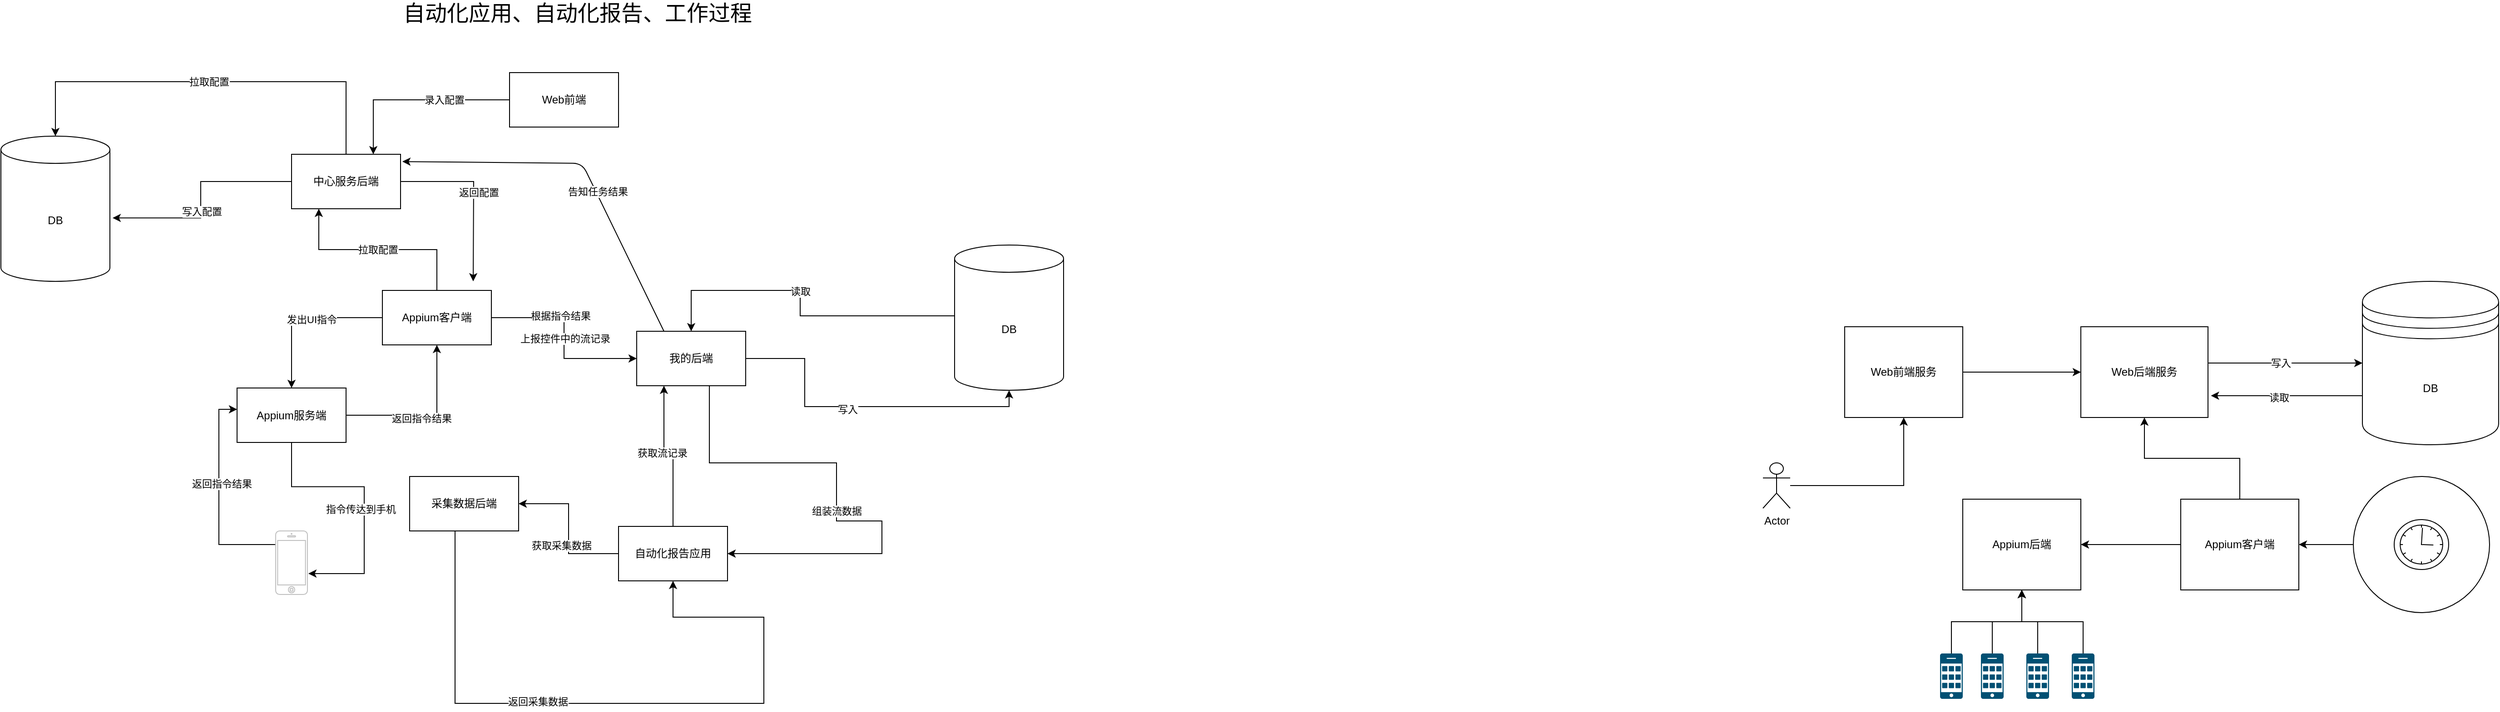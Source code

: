 <mxfile version="13.8.3" type="github">
  <diagram id="W0PIrgdUMLI96M_QNtbx" name="Page-1">
    <mxGraphModel dx="3657" dy="1694" grid="1" gridSize="10" guides="1" tooltips="1" connect="1" arrows="1" fold="1" page="1" pageScale="1" pageWidth="827" pageHeight="1169" math="0" shadow="0">
      <root>
        <mxCell id="0" />
        <mxCell id="1" parent="0" />
        <mxCell id="cEMwxvn-d5G1xKP16MCN-55" style="edgeStyle=orthogonalEdgeStyle;rounded=0;orthogonalLoop=1;jettySize=auto;html=1;entryX=0;entryY=0.5;entryDx=0;entryDy=0;" parent="1" source="cEMwxvn-d5G1xKP16MCN-1" target="cEMwxvn-d5G1xKP16MCN-2" edge="1">
          <mxGeometry relative="1" as="geometry" />
        </mxCell>
        <mxCell id="cEMwxvn-d5G1xKP16MCN-1" value="Web前端服务" style="rounded=0;whiteSpace=wrap;html=1;" parent="1" vertex="1">
          <mxGeometry x="90" y="70" width="130" height="100" as="geometry" />
        </mxCell>
        <mxCell id="cEMwxvn-d5G1xKP16MCN-2" value="Web后端服务" style="rounded=0;whiteSpace=wrap;html=1;" parent="1" vertex="1">
          <mxGeometry x="350" y="70" width="140" height="100" as="geometry" />
        </mxCell>
        <mxCell id="cEMwxvn-d5G1xKP16MCN-3" value="DB" style="shape=datastore;whiteSpace=wrap;html=1;" parent="1" vertex="1">
          <mxGeometry x="660" y="20" width="150" height="180" as="geometry" />
        </mxCell>
        <mxCell id="cEMwxvn-d5G1xKP16MCN-15" value="Appium后端" style="rounded=0;whiteSpace=wrap;html=1;" parent="1" vertex="1">
          <mxGeometry x="220" y="260" width="130" height="100" as="geometry" />
        </mxCell>
        <mxCell id="cEMwxvn-d5G1xKP16MCN-53" value="" style="edgeStyle=orthogonalEdgeStyle;rounded=0;orthogonalLoop=1;jettySize=auto;html=1;" parent="1" source="cEMwxvn-d5G1xKP16MCN-16" target="cEMwxvn-d5G1xKP16MCN-15" edge="1">
          <mxGeometry relative="1" as="geometry" />
        </mxCell>
        <mxCell id="cEMwxvn-d5G1xKP16MCN-54" value="" style="edgeStyle=orthogonalEdgeStyle;rounded=0;orthogonalLoop=1;jettySize=auto;html=1;" parent="1" source="cEMwxvn-d5G1xKP16MCN-16" target="cEMwxvn-d5G1xKP16MCN-2" edge="1">
          <mxGeometry relative="1" as="geometry" />
        </mxCell>
        <mxCell id="cEMwxvn-d5G1xKP16MCN-16" value="Appium客户端" style="rounded=0;whiteSpace=wrap;html=1;" parent="1" vertex="1">
          <mxGeometry x="460" y="260" width="130" height="100" as="geometry" />
        </mxCell>
        <mxCell id="cEMwxvn-d5G1xKP16MCN-51" value="" style="edgeStyle=orthogonalEdgeStyle;rounded=0;orthogonalLoop=1;jettySize=auto;html=1;" parent="1" source="cEMwxvn-d5G1xKP16MCN-18" target="cEMwxvn-d5G1xKP16MCN-15" edge="1">
          <mxGeometry relative="1" as="geometry" />
        </mxCell>
        <mxCell id="cEMwxvn-d5G1xKP16MCN-18" value="" style="points=[[0.015,0.015,0],[0.985,0.015,0],[0.985,0.985,0],[0.015,0.985,0],[0.25,0,0],[0.5,0,0],[0.75,0,0],[1,0.25,0],[1,0.5,0],[1,0.75,0],[0.75,1,0],[0.5,1,0],[0.25,1,0],[0,0.75,0],[0,0.5,0],[0,0.25,0]];verticalLabelPosition=bottom;html=1;verticalAlign=top;aspect=fixed;align=center;pointerEvents=1;shape=mxgraph.cisco19.cell_phone;fillColor=#005073;strokeColor=none;" parent="1" vertex="1">
          <mxGeometry x="195" y="430" width="25" height="50" as="geometry" />
        </mxCell>
        <mxCell id="cEMwxvn-d5G1xKP16MCN-48" value="" style="edgeStyle=orthogonalEdgeStyle;rounded=0;orthogonalLoop=1;jettySize=auto;html=1;" parent="1" source="cEMwxvn-d5G1xKP16MCN-19" target="cEMwxvn-d5G1xKP16MCN-15" edge="1">
          <mxGeometry relative="1" as="geometry" />
        </mxCell>
        <mxCell id="cEMwxvn-d5G1xKP16MCN-19" value="" style="points=[[0.015,0.015,0],[0.985,0.015,0],[0.985,0.985,0],[0.015,0.985,0],[0.25,0,0],[0.5,0,0],[0.75,0,0],[1,0.25,0],[1,0.5,0],[1,0.75,0],[0.75,1,0],[0.5,1,0],[0.25,1,0],[0,0.75,0],[0,0.5,0],[0,0.25,0]];verticalLabelPosition=bottom;html=1;verticalAlign=top;aspect=fixed;align=center;pointerEvents=1;shape=mxgraph.cisco19.cell_phone;fillColor=#005073;strokeColor=none;" parent="1" vertex="1">
          <mxGeometry x="240" y="430" width="25" height="50" as="geometry" />
        </mxCell>
        <mxCell id="cEMwxvn-d5G1xKP16MCN-47" value="" style="edgeStyle=orthogonalEdgeStyle;rounded=0;orthogonalLoop=1;jettySize=auto;html=1;" parent="1" source="cEMwxvn-d5G1xKP16MCN-20" target="cEMwxvn-d5G1xKP16MCN-15" edge="1">
          <mxGeometry relative="1" as="geometry" />
        </mxCell>
        <mxCell id="cEMwxvn-d5G1xKP16MCN-20" value="" style="points=[[0.015,0.015,0],[0.985,0.015,0],[0.985,0.985,0],[0.015,0.985,0],[0.25,0,0],[0.5,0,0],[0.75,0,0],[1,0.25,0],[1,0.5,0],[1,0.75,0],[0.75,1,0],[0.5,1,0],[0.25,1,0],[0,0.75,0],[0,0.5,0],[0,0.25,0]];verticalLabelPosition=bottom;html=1;verticalAlign=top;aspect=fixed;align=center;pointerEvents=1;shape=mxgraph.cisco19.cell_phone;fillColor=#005073;strokeColor=none;" parent="1" vertex="1">
          <mxGeometry x="290" y="430" width="25" height="50" as="geometry" />
        </mxCell>
        <mxCell id="cEMwxvn-d5G1xKP16MCN-49" value="" style="edgeStyle=orthogonalEdgeStyle;rounded=0;orthogonalLoop=1;jettySize=auto;html=1;" parent="1" source="cEMwxvn-d5G1xKP16MCN-21" target="cEMwxvn-d5G1xKP16MCN-15" edge="1">
          <mxGeometry relative="1" as="geometry" />
        </mxCell>
        <mxCell id="cEMwxvn-d5G1xKP16MCN-21" value="" style="points=[[0.015,0.015,0],[0.985,0.015,0],[0.985,0.985,0],[0.015,0.985,0],[0.25,0,0],[0.5,0,0],[0.75,0,0],[1,0.25,0],[1,0.5,0],[1,0.75,0],[0.75,1,0],[0.5,1,0],[0.25,1,0],[0,0.75,0],[0,0.5,0],[0,0.25,0]];verticalLabelPosition=bottom;html=1;verticalAlign=top;aspect=fixed;align=center;pointerEvents=1;shape=mxgraph.cisco19.cell_phone;fillColor=#005073;strokeColor=none;" parent="1" vertex="1">
          <mxGeometry x="340" y="430" width="25" height="50" as="geometry" />
        </mxCell>
        <mxCell id="cEMwxvn-d5G1xKP16MCN-24" style="edgeStyle=orthogonalEdgeStyle;rounded=0;orthogonalLoop=1;jettySize=auto;html=1;entryX=0.5;entryY=1;entryDx=0;entryDy=0;" parent="1" source="cEMwxvn-d5G1xKP16MCN-23" target="cEMwxvn-d5G1xKP16MCN-1" edge="1">
          <mxGeometry relative="1" as="geometry" />
        </mxCell>
        <mxCell id="cEMwxvn-d5G1xKP16MCN-23" value="Actor" style="shape=umlActor;verticalLabelPosition=bottom;verticalAlign=top;html=1;outlineConnect=0;" parent="1" vertex="1">
          <mxGeometry y="220" width="30" height="50" as="geometry" />
        </mxCell>
        <mxCell id="cEMwxvn-d5G1xKP16MCN-57" style="edgeStyle=orthogonalEdgeStyle;rounded=0;orthogonalLoop=1;jettySize=auto;html=1;entryX=0;entryY=0.5;entryDx=0;entryDy=0;" parent="1" edge="1">
          <mxGeometry relative="1" as="geometry">
            <mxPoint x="490" y="110" as="sourcePoint" />
            <mxPoint x="660" y="110" as="targetPoint" />
          </mxGeometry>
        </mxCell>
        <mxCell id="cEMwxvn-d5G1xKP16MCN-58" value="写入" style="edgeLabel;html=1;align=center;verticalAlign=middle;resizable=0;points=[];" parent="cEMwxvn-d5G1xKP16MCN-57" vertex="1" connectable="0">
          <mxGeometry x="-0.067" relative="1" as="geometry">
            <mxPoint as="offset" />
          </mxGeometry>
        </mxCell>
        <mxCell id="cEMwxvn-d5G1xKP16MCN-59" style="edgeStyle=orthogonalEdgeStyle;rounded=0;orthogonalLoop=1;jettySize=auto;html=1;exitX=0;exitY=0.7;exitDx=0;exitDy=0;entryX=1.023;entryY=0.86;entryDx=0;entryDy=0;entryPerimeter=0;" parent="1" edge="1">
          <mxGeometry relative="1" as="geometry">
            <mxPoint x="660" y="146" as="sourcePoint" />
            <mxPoint x="493.22" y="146" as="targetPoint" />
          </mxGeometry>
        </mxCell>
        <mxCell id="cEMwxvn-d5G1xKP16MCN-60" value="读取" style="edgeLabel;html=1;align=center;verticalAlign=middle;resizable=0;points=[];" parent="cEMwxvn-d5G1xKP16MCN-59" vertex="1" connectable="0">
          <mxGeometry x="0.111" y="2" relative="1" as="geometry">
            <mxPoint as="offset" />
          </mxGeometry>
        </mxCell>
        <mxCell id="cEMwxvn-d5G1xKP16MCN-66" value="" style="edgeStyle=orthogonalEdgeStyle;rounded=0;orthogonalLoop=1;jettySize=auto;html=1;" parent="1" source="cEMwxvn-d5G1xKP16MCN-65" target="cEMwxvn-d5G1xKP16MCN-16" edge="1">
          <mxGeometry relative="1" as="geometry" />
        </mxCell>
        <mxCell id="cEMwxvn-d5G1xKP16MCN-65" value="" style="ellipse;whiteSpace=wrap;html=1;aspect=fixed;" parent="1" vertex="1">
          <mxGeometry x="650" y="235" width="150" height="150" as="geometry" />
        </mxCell>
        <mxCell id="cEMwxvn-d5G1xKP16MCN-61" value="" style="shape=mxgraph.bpmn.shape;html=1;verticalLabelPosition=bottom;labelBackgroundColor=#ffffff;verticalAlign=top;align=center;perimeter=ellipsePerimeter;outlineConnect=0;outline=standard;symbol=timer;" parent="1" vertex="1">
          <mxGeometry x="695" y="282.5" width="60" height="55" as="geometry" />
        </mxCell>
        <mxCell id="bGqVBYWvXgwGC4I8pHL_-1" style="edgeStyle=orthogonalEdgeStyle;rounded=0;orthogonalLoop=1;jettySize=auto;html=1;entryX=0;entryY=0.5;entryDx=0;entryDy=0;" edge="1" parent="1" source="bGqVBYWvXgwGC4I8pHL_-7" target="bGqVBYWvXgwGC4I8pHL_-12">
          <mxGeometry relative="1" as="geometry" />
        </mxCell>
        <mxCell id="bGqVBYWvXgwGC4I8pHL_-2" value="上报控件中的流记录" style="edgeLabel;html=1;align=center;verticalAlign=middle;resizable=0;points=[];" vertex="1" connectable="0" parent="bGqVBYWvXgwGC4I8pHL_-1">
          <mxGeometry y="1" relative="1" as="geometry">
            <mxPoint as="offset" />
          </mxGeometry>
        </mxCell>
        <mxCell id="bGqVBYWvXgwGC4I8pHL_-3" value="根据指令结果" style="edgeLabel;html=1;align=center;verticalAlign=middle;resizable=0;points=[];" vertex="1" connectable="0" parent="bGqVBYWvXgwGC4I8pHL_-1">
          <mxGeometry x="-0.259" y="2" relative="1" as="geometry">
            <mxPoint as="offset" />
          </mxGeometry>
        </mxCell>
        <mxCell id="bGqVBYWvXgwGC4I8pHL_-4" style="edgeStyle=orthogonalEdgeStyle;rounded=0;orthogonalLoop=1;jettySize=auto;html=1;" edge="1" parent="1" source="bGqVBYWvXgwGC4I8pHL_-7" target="bGqVBYWvXgwGC4I8pHL_-28">
          <mxGeometry relative="1" as="geometry" />
        </mxCell>
        <mxCell id="bGqVBYWvXgwGC4I8pHL_-5" value="发出UI指令" style="edgeLabel;html=1;align=center;verticalAlign=middle;resizable=0;points=[];" vertex="1" connectable="0" parent="bGqVBYWvXgwGC4I8pHL_-4">
          <mxGeometry x="-0.121" y="2" relative="1" as="geometry">
            <mxPoint as="offset" />
          </mxGeometry>
        </mxCell>
        <mxCell id="bGqVBYWvXgwGC4I8pHL_-6" value="拉取配置" style="edgeStyle=orthogonalEdgeStyle;rounded=0;orthogonalLoop=1;jettySize=auto;html=1;entryX=0.25;entryY=1;entryDx=0;entryDy=0;" edge="1" parent="1" source="bGqVBYWvXgwGC4I8pHL_-7" target="bGqVBYWvXgwGC4I8pHL_-32">
          <mxGeometry relative="1" as="geometry" />
        </mxCell>
        <mxCell id="bGqVBYWvXgwGC4I8pHL_-7" value="Appium客户端" style="rounded=0;whiteSpace=wrap;html=1;" vertex="1" parent="1">
          <mxGeometry x="-1520" y="30" width="120" height="60" as="geometry" />
        </mxCell>
        <mxCell id="bGqVBYWvXgwGC4I8pHL_-8" style="edgeStyle=orthogonalEdgeStyle;rounded=0;orthogonalLoop=1;jettySize=auto;html=1;" edge="1" parent="1" source="bGqVBYWvXgwGC4I8pHL_-12" target="bGqVBYWvXgwGC4I8pHL_-23">
          <mxGeometry relative="1" as="geometry">
            <Array as="points">
              <mxPoint x="-1055" y="105" />
              <mxPoint x="-1055" y="158" />
            </Array>
          </mxGeometry>
        </mxCell>
        <mxCell id="bGqVBYWvXgwGC4I8pHL_-9" value="写入" style="edgeLabel;html=1;align=center;verticalAlign=middle;resizable=0;points=[];" vertex="1" connectable="0" parent="bGqVBYWvXgwGC4I8pHL_-8">
          <mxGeometry x="-0.089" y="-3" relative="1" as="geometry">
            <mxPoint as="offset" />
          </mxGeometry>
        </mxCell>
        <mxCell id="bGqVBYWvXgwGC4I8pHL_-10" style="edgeStyle=orthogonalEdgeStyle;rounded=0;orthogonalLoop=1;jettySize=auto;html=1;entryX=1;entryY=0.5;entryDx=0;entryDy=0;" edge="1" parent="1" source="bGqVBYWvXgwGC4I8pHL_-12" target="bGqVBYWvXgwGC4I8pHL_-17">
          <mxGeometry relative="1" as="geometry">
            <Array as="points">
              <mxPoint x="-1160" y="220" />
              <mxPoint x="-1020" y="220" />
              <mxPoint x="-1020" y="284" />
              <mxPoint x="-970" y="284" />
              <mxPoint x="-970" y="320" />
            </Array>
          </mxGeometry>
        </mxCell>
        <mxCell id="bGqVBYWvXgwGC4I8pHL_-11" value="组装流数据" style="edgeLabel;html=1;align=center;verticalAlign=middle;resizable=0;points=[];" vertex="1" connectable="0" parent="bGqVBYWvXgwGC4I8pHL_-10">
          <mxGeometry x="0.021" relative="1" as="geometry">
            <mxPoint as="offset" />
          </mxGeometry>
        </mxCell>
        <mxCell id="bGqVBYWvXgwGC4I8pHL_-12" value="我的后端" style="rounded=0;whiteSpace=wrap;html=1;" vertex="1" parent="1">
          <mxGeometry x="-1240" y="75" width="120" height="60" as="geometry" />
        </mxCell>
        <mxCell id="bGqVBYWvXgwGC4I8pHL_-13" style="edgeStyle=orthogonalEdgeStyle;rounded=0;orthogonalLoop=1;jettySize=auto;html=1;entryX=0.25;entryY=1;entryDx=0;entryDy=0;" edge="1" parent="1" source="bGqVBYWvXgwGC4I8pHL_-17" target="bGqVBYWvXgwGC4I8pHL_-12">
          <mxGeometry relative="1" as="geometry">
            <mxPoint x="-1140" y="140" as="targetPoint" />
          </mxGeometry>
        </mxCell>
        <mxCell id="bGqVBYWvXgwGC4I8pHL_-14" value="获取流记录" style="edgeLabel;html=1;align=center;verticalAlign=middle;resizable=0;points=[];" vertex="1" connectable="0" parent="bGqVBYWvXgwGC4I8pHL_-13">
          <mxGeometry x="0.109" y="2" relative="1" as="geometry">
            <mxPoint as="offset" />
          </mxGeometry>
        </mxCell>
        <mxCell id="bGqVBYWvXgwGC4I8pHL_-15" style="edgeStyle=orthogonalEdgeStyle;rounded=0;orthogonalLoop=1;jettySize=auto;html=1;entryX=1;entryY=0.5;entryDx=0;entryDy=0;" edge="1" parent="1" source="bGqVBYWvXgwGC4I8pHL_-17" target="bGqVBYWvXgwGC4I8pHL_-20">
          <mxGeometry relative="1" as="geometry" />
        </mxCell>
        <mxCell id="bGqVBYWvXgwGC4I8pHL_-16" value="获取采集数据" style="edgeLabel;html=1;align=center;verticalAlign=middle;resizable=0;points=[];" vertex="1" connectable="0" parent="bGqVBYWvXgwGC4I8pHL_-15">
          <mxGeometry x="-0.183" y="-3" relative="1" as="geometry">
            <mxPoint x="-11" y="3" as="offset" />
          </mxGeometry>
        </mxCell>
        <mxCell id="bGqVBYWvXgwGC4I8pHL_-17" value="自动化报告应用" style="rounded=0;whiteSpace=wrap;html=1;" vertex="1" parent="1">
          <mxGeometry x="-1260" y="290" width="120" height="60" as="geometry" />
        </mxCell>
        <mxCell id="bGqVBYWvXgwGC4I8pHL_-18" style="edgeStyle=orthogonalEdgeStyle;rounded=0;orthogonalLoop=1;jettySize=auto;html=1;entryX=0.5;entryY=1;entryDx=0;entryDy=0;" edge="1" parent="1" source="bGqVBYWvXgwGC4I8pHL_-20" target="bGqVBYWvXgwGC4I8pHL_-17">
          <mxGeometry relative="1" as="geometry">
            <Array as="points">
              <mxPoint x="-1440" y="485" />
              <mxPoint x="-1100" y="485" />
              <mxPoint x="-1100" y="390" />
              <mxPoint x="-1200" y="390" />
            </Array>
          </mxGeometry>
        </mxCell>
        <mxCell id="bGqVBYWvXgwGC4I8pHL_-19" value="返回采集数据" style="edgeLabel;html=1;align=center;verticalAlign=middle;resizable=0;points=[];" vertex="1" connectable="0" parent="bGqVBYWvXgwGC4I8pHL_-18">
          <mxGeometry x="-0.508" y="91" relative="1" as="geometry">
            <mxPoint as="offset" />
          </mxGeometry>
        </mxCell>
        <mxCell id="bGqVBYWvXgwGC4I8pHL_-20" value="采集数据后端" style="rounded=0;whiteSpace=wrap;html=1;" vertex="1" parent="1">
          <mxGeometry x="-1490" y="235" width="120" height="60" as="geometry" />
        </mxCell>
        <mxCell id="bGqVBYWvXgwGC4I8pHL_-21" style="edgeStyle=orthogonalEdgeStyle;rounded=0;orthogonalLoop=1;jettySize=auto;html=1;entryX=0.5;entryY=0;entryDx=0;entryDy=0;" edge="1" parent="1" source="bGqVBYWvXgwGC4I8pHL_-23" target="bGqVBYWvXgwGC4I8pHL_-12">
          <mxGeometry relative="1" as="geometry">
            <mxPoint x="-960" y="20" as="targetPoint" />
            <Array as="points">
              <mxPoint x="-1060" y="58" />
              <mxPoint x="-1060" y="30" />
              <mxPoint x="-1180" y="30" />
            </Array>
          </mxGeometry>
        </mxCell>
        <mxCell id="bGqVBYWvXgwGC4I8pHL_-22" value="读取" style="edgeLabel;html=1;align=center;verticalAlign=middle;resizable=0;points=[];" vertex="1" connectable="0" parent="bGqVBYWvXgwGC4I8pHL_-21">
          <mxGeometry x="0.089" relative="1" as="geometry">
            <mxPoint as="offset" />
          </mxGeometry>
        </mxCell>
        <mxCell id="bGqVBYWvXgwGC4I8pHL_-23" value="DB" style="shape=cylinder3;whiteSpace=wrap;html=1;boundedLbl=1;backgroundOutline=1;size=15;" vertex="1" parent="1">
          <mxGeometry x="-890" y="-20" width="120" height="160" as="geometry" />
        </mxCell>
        <mxCell id="bGqVBYWvXgwGC4I8pHL_-24" style="edgeStyle=orthogonalEdgeStyle;rounded=0;orthogonalLoop=1;jettySize=auto;html=1;entryX=1.029;entryY=0.671;entryDx=0;entryDy=0;entryPerimeter=0;" edge="1" parent="1" source="bGqVBYWvXgwGC4I8pHL_-28" target="bGqVBYWvXgwGC4I8pHL_-31">
          <mxGeometry relative="1" as="geometry" />
        </mxCell>
        <mxCell id="bGqVBYWvXgwGC4I8pHL_-25" value="指令传达到手机" style="edgeLabel;html=1;align=center;verticalAlign=middle;resizable=0;points=[];" vertex="1" connectable="0" parent="bGqVBYWvXgwGC4I8pHL_-24">
          <mxGeometry x="0.064" y="-4" relative="1" as="geometry">
            <mxPoint y="1" as="offset" />
          </mxGeometry>
        </mxCell>
        <mxCell id="bGqVBYWvXgwGC4I8pHL_-26" style="edgeStyle=orthogonalEdgeStyle;rounded=0;orthogonalLoop=1;jettySize=auto;html=1;" edge="1" parent="1" source="bGqVBYWvXgwGC4I8pHL_-28" target="bGqVBYWvXgwGC4I8pHL_-7">
          <mxGeometry relative="1" as="geometry" />
        </mxCell>
        <mxCell id="bGqVBYWvXgwGC4I8pHL_-27" value="返回指令结果" style="edgeLabel;html=1;align=center;verticalAlign=middle;resizable=0;points=[];" vertex="1" connectable="0" parent="bGqVBYWvXgwGC4I8pHL_-26">
          <mxGeometry x="-0.065" y="-2" relative="1" as="geometry">
            <mxPoint y="1" as="offset" />
          </mxGeometry>
        </mxCell>
        <mxCell id="bGqVBYWvXgwGC4I8pHL_-28" value="Appium服务端" style="rounded=0;whiteSpace=wrap;html=1;" vertex="1" parent="1">
          <mxGeometry x="-1680" y="137.5" width="120" height="60" as="geometry" />
        </mxCell>
        <mxCell id="bGqVBYWvXgwGC4I8pHL_-29" style="edgeStyle=orthogonalEdgeStyle;rounded=0;orthogonalLoop=1;jettySize=auto;html=1;entryX=0;entryY=0.392;entryDx=0;entryDy=0;entryPerimeter=0;" edge="1" parent="1" source="bGqVBYWvXgwGC4I8pHL_-31" target="bGqVBYWvXgwGC4I8pHL_-28">
          <mxGeometry relative="1" as="geometry">
            <mxPoint x="-1750" y="300" as="targetPoint" />
            <Array as="points">
              <mxPoint x="-1700" y="310" />
              <mxPoint x="-1700" y="161" />
            </Array>
          </mxGeometry>
        </mxCell>
        <mxCell id="bGqVBYWvXgwGC4I8pHL_-30" value="返回指令结果" style="edgeLabel;html=1;align=center;verticalAlign=middle;resizable=0;points=[];" vertex="1" connectable="0" parent="bGqVBYWvXgwGC4I8pHL_-29">
          <mxGeometry x="0.12" y="-3" relative="1" as="geometry">
            <mxPoint as="offset" />
          </mxGeometry>
        </mxCell>
        <mxCell id="bGqVBYWvXgwGC4I8pHL_-31" value="" style="html=1;verticalLabelPosition=bottom;labelBackgroundColor=#ffffff;verticalAlign=top;shadow=0;dashed=0;strokeWidth=1;shape=mxgraph.ios7.misc.iphone;strokeColor=#c0c0c0;" vertex="1" parent="1">
          <mxGeometry x="-1637.5" y="295" width="35" height="70" as="geometry" />
        </mxCell>
        <mxCell id="bGqVBYWvXgwGC4I8pHL_-38" style="edgeStyle=orthogonalEdgeStyle;rounded=0;orthogonalLoop=1;jettySize=auto;html=1;entryX=1.025;entryY=0.563;entryDx=0;entryDy=0;entryPerimeter=0;" edge="1" parent="1" source="bGqVBYWvXgwGC4I8pHL_-32" target="bGqVBYWvXgwGC4I8pHL_-37">
          <mxGeometry relative="1" as="geometry" />
        </mxCell>
        <mxCell id="bGqVBYWvXgwGC4I8pHL_-39" value="写入配置" style="edgeLabel;html=1;align=center;verticalAlign=middle;resizable=0;points=[];" vertex="1" connectable="0" parent="bGqVBYWvXgwGC4I8pHL_-38">
          <mxGeometry x="0.116" relative="1" as="geometry">
            <mxPoint x="1" y="-0.1" as="offset" />
          </mxGeometry>
        </mxCell>
        <mxCell id="bGqVBYWvXgwGC4I8pHL_-41" style="edgeStyle=orthogonalEdgeStyle;rounded=0;orthogonalLoop=1;jettySize=auto;html=1;entryX=0.5;entryY=0;entryDx=0;entryDy=0;entryPerimeter=0;" edge="1" parent="1" source="bGqVBYWvXgwGC4I8pHL_-32" target="bGqVBYWvXgwGC4I8pHL_-37">
          <mxGeometry relative="1" as="geometry">
            <Array as="points">
              <mxPoint x="-1560" y="-200" />
            </Array>
          </mxGeometry>
        </mxCell>
        <mxCell id="bGqVBYWvXgwGC4I8pHL_-42" value="拉取配置" style="edgeLabel;html=1;align=center;verticalAlign=middle;resizable=0;points=[];" vertex="1" connectable="0" parent="bGqVBYWvXgwGC4I8pHL_-41">
          <mxGeometry x="0.006" relative="1" as="geometry">
            <mxPoint as="offset" />
          </mxGeometry>
        </mxCell>
        <mxCell id="bGqVBYWvXgwGC4I8pHL_-47" style="edgeStyle=orthogonalEdgeStyle;rounded=0;orthogonalLoop=1;jettySize=auto;html=1;" edge="1" parent="1" source="bGqVBYWvXgwGC4I8pHL_-32">
          <mxGeometry relative="1" as="geometry">
            <mxPoint x="-1420" y="20" as="targetPoint" />
          </mxGeometry>
        </mxCell>
        <mxCell id="bGqVBYWvXgwGC4I8pHL_-48" value="返回配置" style="edgeLabel;html=1;align=center;verticalAlign=middle;resizable=0;points=[];" vertex="1" connectable="0" parent="bGqVBYWvXgwGC4I8pHL_-47">
          <mxGeometry x="-0.158" y="-6" relative="1" as="geometry">
            <mxPoint x="6" y="6" as="offset" />
          </mxGeometry>
        </mxCell>
        <mxCell id="bGqVBYWvXgwGC4I8pHL_-32" value="中心服务后端" style="rounded=0;whiteSpace=wrap;html=1;" vertex="1" parent="1">
          <mxGeometry x="-1620" y="-120" width="120" height="60" as="geometry" />
        </mxCell>
        <mxCell id="bGqVBYWvXgwGC4I8pHL_-44" style="edgeStyle=orthogonalEdgeStyle;rounded=0;orthogonalLoop=1;jettySize=auto;html=1;entryX=0.75;entryY=0;entryDx=0;entryDy=0;" edge="1" parent="1" source="bGqVBYWvXgwGC4I8pHL_-35" target="bGqVBYWvXgwGC4I8pHL_-32">
          <mxGeometry relative="1" as="geometry" />
        </mxCell>
        <mxCell id="bGqVBYWvXgwGC4I8pHL_-46" value="录入配置" style="edgeLabel;html=1;align=center;verticalAlign=middle;resizable=0;points=[];" vertex="1" connectable="0" parent="bGqVBYWvXgwGC4I8pHL_-44">
          <mxGeometry x="-0.314" relative="1" as="geometry">
            <mxPoint as="offset" />
          </mxGeometry>
        </mxCell>
        <mxCell id="bGqVBYWvXgwGC4I8pHL_-35" value="Web前端" style="rounded=0;whiteSpace=wrap;html=1;" vertex="1" parent="1">
          <mxGeometry x="-1380" y="-210" width="120" height="60" as="geometry" />
        </mxCell>
        <mxCell id="bGqVBYWvXgwGC4I8pHL_-36" value="&lt;font style=&quot;font-size: 24px&quot;&gt;自动化应用、自动化报告、工作过程&lt;/font&gt;" style="text;html=1;strokeColor=none;fillColor=none;align=center;verticalAlign=middle;whiteSpace=wrap;rounded=0;" vertex="1" parent="1">
          <mxGeometry x="-1510" y="-290" width="410" height="30" as="geometry" />
        </mxCell>
        <mxCell id="bGqVBYWvXgwGC4I8pHL_-37" value="DB" style="shape=cylinder3;whiteSpace=wrap;html=1;boundedLbl=1;backgroundOutline=1;size=15;" vertex="1" parent="1">
          <mxGeometry x="-1940" y="-140" width="120" height="160" as="geometry" />
        </mxCell>
        <mxCell id="bGqVBYWvXgwGC4I8pHL_-49" value="" style="endArrow=classic;html=1;exitX=0.25;exitY=0;exitDx=0;exitDy=0;" edge="1" parent="1" source="bGqVBYWvXgwGC4I8pHL_-12">
          <mxGeometry width="50" height="50" relative="1" as="geometry">
            <mxPoint x="-1230" y="70" as="sourcePoint" />
            <mxPoint x="-1498" y="-112" as="targetPoint" />
            <Array as="points">
              <mxPoint x="-1300" y="-110" />
            </Array>
          </mxGeometry>
        </mxCell>
        <mxCell id="bGqVBYWvXgwGC4I8pHL_-50" value="告知任务结果" style="edgeLabel;html=1;align=center;verticalAlign=middle;resizable=0;points=[];" vertex="1" connectable="0" parent="bGqVBYWvXgwGC4I8pHL_-49">
          <mxGeometry x="-0.156" y="-2" relative="1" as="geometry">
            <mxPoint as="offset" />
          </mxGeometry>
        </mxCell>
      </root>
    </mxGraphModel>
  </diagram>
</mxfile>
